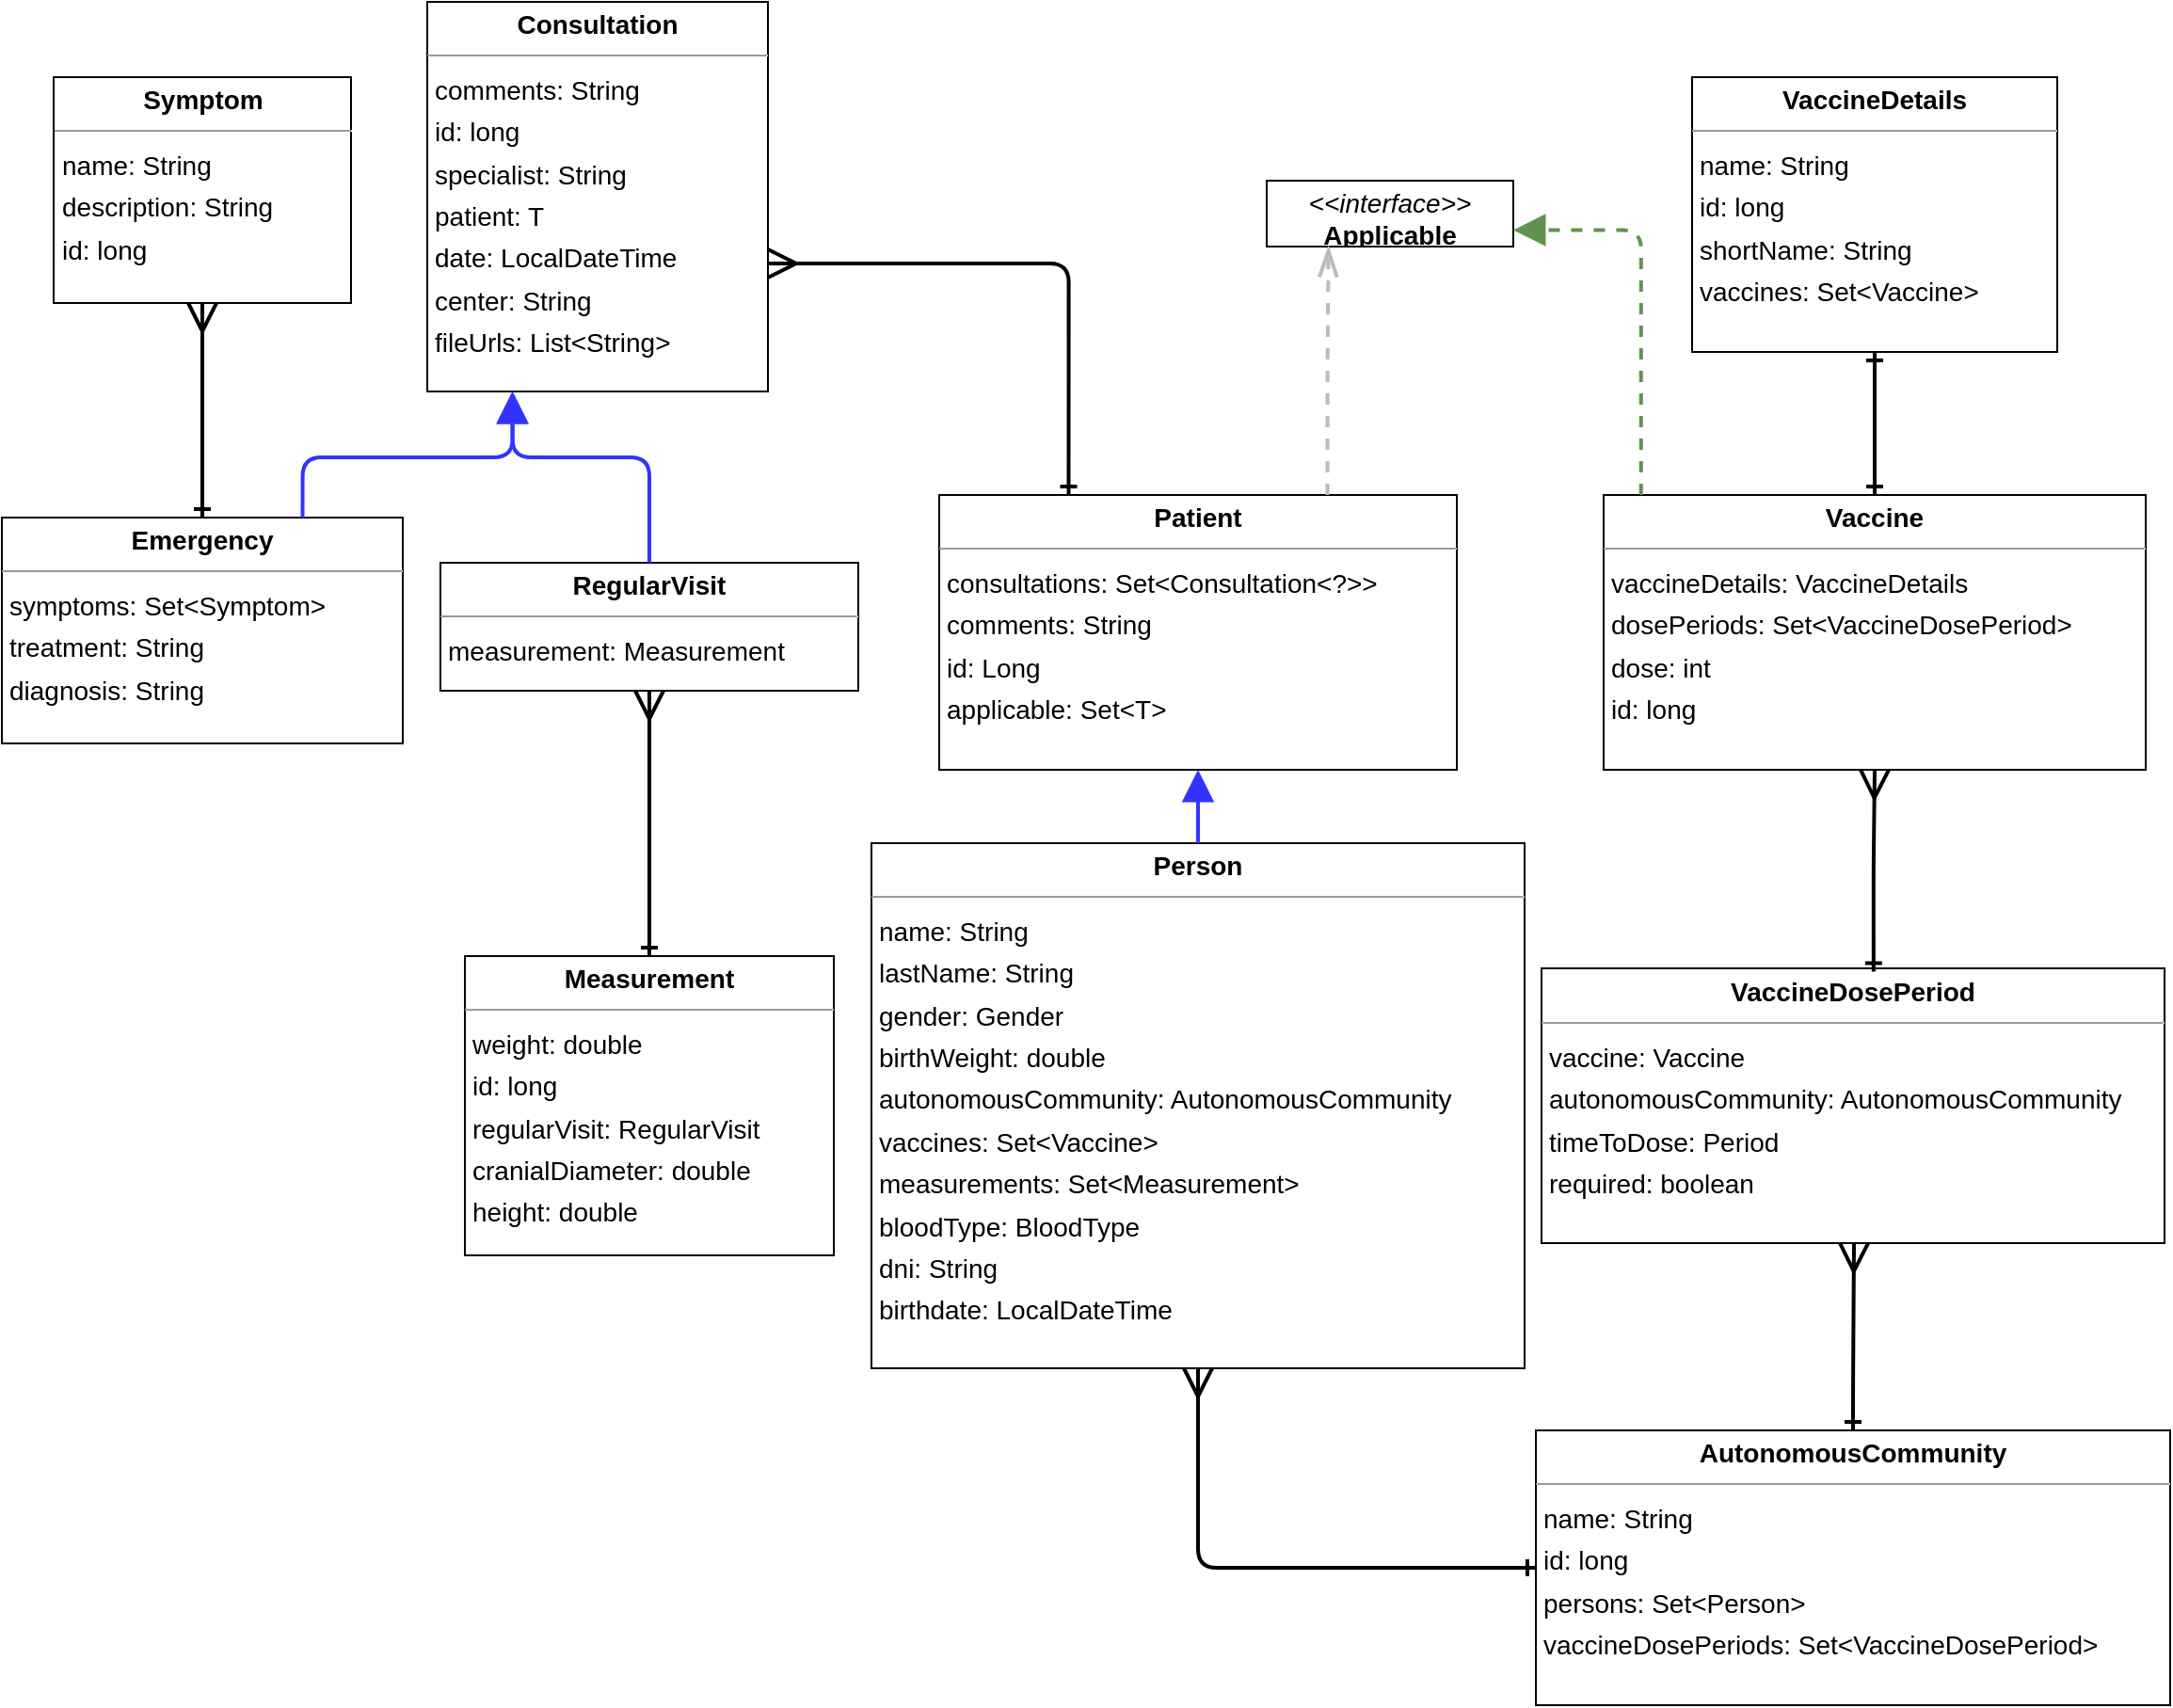 <mxfile version="21.2.1" type="github">
  <diagram id="kvfoFJaEzYPzuG3-Wgis" name="Page-1">
    <mxGraphModel dx="1946" dy="1332" grid="1" gridSize="10" guides="1" tooltips="1" connect="1" arrows="1" fold="1" page="0" pageScale="1" pageWidth="827" pageHeight="1169" background="none" math="0" shadow="0">
      <root>
        <mxCell id="0" />
        <mxCell id="1" parent="0" />
        <mxCell id="node6" value="&lt;p style=&quot;margin:0px;margin-top:4px;text-align:center;&quot;&gt;&lt;i&gt;&amp;lt;&amp;lt;interface&amp;gt;&amp;gt;&lt;/i&gt;&lt;br/&gt;&lt;b&gt;Applicable&lt;/b&gt;&lt;/p&gt;&lt;hr size=&quot;1&quot;/&gt;" style="verticalAlign=top;align=left;overflow=fill;fontSize=14;fontFamily=Helvetica;html=1;rounded=0;shadow=0;comic=0;labelBackgroundColor=none;strokeWidth=1;" parent="1" vertex="1">
          <mxGeometry x="554" y="76" width="131" height="35" as="geometry" />
        </mxCell>
        <mxCell id="node0" value="&lt;p style=&quot;margin:0px;margin-top:4px;text-align:center;&quot;&gt;&lt;b&gt;AutonomousCommunity&lt;/b&gt;&lt;/p&gt;&lt;hr size=&quot;1&quot;/&gt;&lt;p style=&quot;margin:0 0 0 4px;line-height:1.6;&quot;&gt; name: String&lt;br/&gt; id: long&lt;br/&gt; persons: Set&amp;lt;Person&amp;gt;&lt;br/&gt; vaccineDosePeriods: Set&amp;lt;VaccineDosePeriod&amp;gt;&lt;/p&gt;" style="verticalAlign=top;align=left;overflow=fill;fontSize=14;fontFamily=Helvetica;html=1;rounded=0;shadow=0;comic=0;labelBackgroundColor=none;strokeWidth=1;" parent="1" vertex="1">
          <mxGeometry x="697" y="740" width="337" height="146" as="geometry" />
        </mxCell>
        <mxCell id="node11" value="&lt;p style=&quot;margin:0px;margin-top:4px;text-align:center;&quot;&gt;&lt;b&gt;Consultation&lt;T&gt;&lt;/b&gt;&lt;/p&gt;&lt;hr size=&quot;1&quot;/&gt;&lt;p style=&quot;margin:0 0 0 4px;line-height:1.6;&quot;&gt; comments: String&lt;br/&gt; id: long&lt;br/&gt; specialist: String&lt;br/&gt; patient: T&lt;br/&gt; date: LocalDateTime&lt;br/&gt; center: String&lt;br/&gt; fileUrls: List&amp;lt;String&amp;gt;&lt;/p&gt;" style="verticalAlign=top;align=left;overflow=fill;fontSize=14;fontFamily=Helvetica;html=1;rounded=0;shadow=0;comic=0;labelBackgroundColor=none;strokeWidth=1;" parent="1" vertex="1">
          <mxGeometry x="108" y="-19" width="181" height="207" as="geometry" />
        </mxCell>
        <mxCell id="node3" value="&lt;p style=&quot;margin:0px;margin-top:4px;text-align:center;&quot;&gt;&lt;b&gt;Emergency&lt;/b&gt;&lt;/p&gt;&lt;hr size=&quot;1&quot;/&gt;&lt;p style=&quot;margin:0 0 0 4px;line-height:1.6;&quot;&gt; symptoms: Set&amp;lt;Symptom&amp;gt;&lt;br/&gt; treatment: String&lt;br/&gt; diagnosis: String&lt;/p&gt;" style="verticalAlign=top;align=left;overflow=fill;fontSize=14;fontFamily=Helvetica;html=1;rounded=0;shadow=0;comic=0;labelBackgroundColor=none;strokeWidth=1;" parent="1" vertex="1">
          <mxGeometry x="-118" y="255" width="213" height="120" as="geometry" />
        </mxCell>
        <mxCell id="node5" value="&lt;p style=&quot;margin:0px;margin-top:4px;text-align:center;&quot;&gt;&lt;b&gt;Measurement&lt;/b&gt;&lt;/p&gt;&lt;hr size=&quot;1&quot;/&gt;&lt;p style=&quot;margin:0 0 0 4px;line-height:1.6;&quot;&gt; weight: double&lt;br/&gt; id: long&lt;br/&gt; regularVisit: RegularVisit&lt;br/&gt; cranialDiameter: double&lt;br/&gt; height: double&lt;/p&gt;" style="verticalAlign=top;align=left;overflow=fill;fontSize=14;fontFamily=Helvetica;html=1;rounded=0;shadow=0;comic=0;labelBackgroundColor=none;strokeWidth=1;" parent="1" vertex="1">
          <mxGeometry x="128" y="488" width="196" height="159" as="geometry" />
        </mxCell>
        <mxCell id="node7" value="&lt;p style=&quot;margin:0px;margin-top:4px;text-align:center;&quot;&gt;&lt;b&gt;Patient&lt;T&gt;&lt;/b&gt;&lt;/p&gt;&lt;hr size=&quot;1&quot;/&gt;&lt;p style=&quot;margin:0 0 0 4px;line-height:1.6;&quot;&gt; consultations: Set&amp;lt;Consultation&amp;lt;?&amp;gt;&amp;gt;&lt;br/&gt; comments: String&lt;br/&gt; id: Long&lt;br/&gt; applicable: Set&amp;lt;T&amp;gt;&lt;/p&gt;" style="verticalAlign=top;align=left;overflow=fill;fontSize=14;fontFamily=Helvetica;html=1;rounded=0;shadow=0;comic=0;labelBackgroundColor=none;strokeWidth=1;" parent="1" vertex="1">
          <mxGeometry x="380" y="243" width="275" height="146" as="geometry" />
        </mxCell>
        <mxCell id="node9" value="&lt;p style=&quot;margin:0px;margin-top:4px;text-align:center;&quot;&gt;&lt;b&gt;Person&lt;/b&gt;&lt;/p&gt;&lt;hr size=&quot;1&quot;/&gt;&lt;p style=&quot;margin:0 0 0 4px;line-height:1.6;&quot;&gt; name: String&lt;br/&gt; lastName: String&lt;br/&gt; gender: Gender&lt;br/&gt; birthWeight: double&lt;br/&gt; autonomousCommunity: AutonomousCommunity&lt;br/&gt; vaccines: Set&amp;lt;Vaccine&amp;gt;&lt;br/&gt; measurements: Set&amp;lt;Measurement&amp;gt;&lt;br/&gt; bloodType: BloodType&lt;br/&gt; dni: String&lt;br/&gt; birthdate: LocalDateTime&lt;/p&gt;" style="verticalAlign=top;align=left;overflow=fill;fontSize=14;fontFamily=Helvetica;html=1;rounded=0;shadow=0;comic=0;labelBackgroundColor=none;strokeWidth=1;" parent="1" vertex="1">
          <mxGeometry x="344" y="428" width="347" height="279" as="geometry" />
        </mxCell>
        <mxCell id="node1" value="&lt;p style=&quot;margin:0px;margin-top:4px;text-align:center;&quot;&gt;&lt;b&gt;RegularVisit&lt;/b&gt;&lt;/p&gt;&lt;hr size=&quot;1&quot;/&gt;&lt;p style=&quot;margin:0 0 0 4px;line-height:1.6;&quot;&gt; measurement: Measurement&lt;/p&gt;" style="verticalAlign=top;align=left;overflow=fill;fontSize=14;fontFamily=Helvetica;html=1;rounded=0;shadow=0;comic=0;labelBackgroundColor=none;strokeWidth=1;" parent="1" vertex="1">
          <mxGeometry x="115" y="279" width="222" height="68" as="geometry" />
        </mxCell>
        <mxCell id="node10" value="&lt;p style=&quot;margin:0px;margin-top:4px;text-align:center;&quot;&gt;&lt;b&gt;Symptom&lt;/b&gt;&lt;/p&gt;&lt;hr size=&quot;1&quot;/&gt;&lt;p style=&quot;margin:0 0 0 4px;line-height:1.6;&quot;&gt; name: String&lt;br/&gt; description: String&lt;br/&gt; id: long&lt;/p&gt;" style="verticalAlign=top;align=left;overflow=fill;fontSize=14;fontFamily=Helvetica;html=1;rounded=0;shadow=0;comic=0;labelBackgroundColor=none;strokeWidth=1;" parent="1" vertex="1">
          <mxGeometry x="-90.5" y="21" width="158" height="120" as="geometry" />
        </mxCell>
        <mxCell id="node2" value="&lt;p style=&quot;margin:0px;margin-top:4px;text-align:center;&quot;&gt;&lt;b&gt;Vaccine&lt;/b&gt;&lt;/p&gt;&lt;hr size=&quot;1&quot;/&gt;&lt;p style=&quot;margin:0 0 0 4px;line-height:1.6;&quot;&gt; vaccineDetails: VaccineDetails&lt;br/&gt; dosePeriods: Set&amp;lt;VaccineDosePeriod&amp;gt;&lt;br/&gt; dose: int&lt;br/&gt; id: long&lt;/p&gt;" style="verticalAlign=top;align=left;overflow=fill;fontSize=14;fontFamily=Helvetica;html=1;rounded=0;shadow=0;comic=0;labelBackgroundColor=none;strokeWidth=1;" parent="1" vertex="1">
          <mxGeometry x="733" y="243" width="288" height="146" as="geometry" />
        </mxCell>
        <mxCell id="node8" value="&lt;p style=&quot;margin:0px;margin-top:4px;text-align:center;&quot;&gt;&lt;b&gt;VaccineDetails&lt;/b&gt;&lt;/p&gt;&lt;hr size=&quot;1&quot;/&gt;&lt;p style=&quot;margin:0 0 0 4px;line-height:1.6;&quot;&gt; name: String&lt;br/&gt; id: long&lt;br/&gt; shortName: String&lt;br/&gt; vaccines: Set&amp;lt;Vaccine&amp;gt;&lt;/p&gt;" style="verticalAlign=top;align=left;overflow=fill;fontSize=14;fontFamily=Helvetica;html=1;rounded=0;shadow=0;comic=0;labelBackgroundColor=none;strokeWidth=1;" parent="1" vertex="1">
          <mxGeometry x="780" y="21" width="194" height="146" as="geometry" />
        </mxCell>
        <mxCell id="node4" value="&lt;p style=&quot;margin:0px;margin-top:4px;text-align:center;&quot;&gt;&lt;b&gt;VaccineDosePeriod&lt;/b&gt;&lt;/p&gt;&lt;hr size=&quot;1&quot;&gt;&lt;p style=&quot;margin:0 0 0 4px;line-height:1.6;&quot;&gt; vaccine: Vaccine&lt;br&gt;&lt;/p&gt;&lt;p style=&quot;margin:0 0 0 4px;line-height:1.6;&quot;&gt;autonomousCommunity: AutonomousCommunity&lt;br&gt; timeToDose: Period&lt;br&gt; required: boolean&lt;/p&gt;" style="verticalAlign=top;align=left;overflow=fill;fontSize=14;fontFamily=Helvetica;html=1;rounded=0;shadow=0;comic=0;labelBackgroundColor=none;strokeWidth=1;" parent="1" vertex="1">
          <mxGeometry x="700" y="494.5" width="331" height="146" as="geometry" />
        </mxCell>
        <mxCell id="edge9" value="" style="html=1;rounded=1;edgeStyle=orthogonalEdgeStyle;dashed=0;startArrow=ERone;endArrow=ERmany;endSize=12;strokeColor=#000000;entryX=0.500;entryY=1.000;entryDx=0;entryDy=0;strokeWidth=2;endFill=0;startFill=0;" parent="1" source="node0" target="node9" edge="1">
          <mxGeometry width="50" height="50" relative="1" as="geometry">
            <Array as="points">
              <mxPoint x="518" y="813" />
            </Array>
          </mxGeometry>
        </mxCell>
        <mxCell id="label59" value="" style="edgeLabel;resizable=0;html=1;align=left;verticalAlign=top;strokeColor=default;" parent="edge9" vertex="1" connectable="0">
          <mxGeometry x="518" y="712" as="geometry" />
        </mxCell>
        <mxCell id="edge6" value="" style="html=1;rounded=1;edgeStyle=orthogonalEdgeStyle;dashed=0;startArrow=ERone;endArrow=ERmany;endSize=12;strokeColor=#000000;strokeWidth=2;endFill=0;startFill=0;" parent="1" source="node0" target="node4" edge="1">
          <mxGeometry width="50" height="50" relative="1" as="geometry">
            <Array as="points">
              <mxPoint x="866" y="720" />
              <mxPoint x="866" y="720" />
            </Array>
            <mxPoint x="940" y="710" as="sourcePoint" />
            <mxPoint x="900" y="700" as="targetPoint" />
          </mxGeometry>
        </mxCell>
        <mxCell id="label41" value="" style="edgeLabel;resizable=0;html=1;align=left;verticalAlign=top;strokeColor=default;" parent="edge6" vertex="1" connectable="0">
          <mxGeometry x="877" y="640" as="geometry" />
        </mxCell>
        <mxCell id="edge2" value="" style="html=1;rounded=1;edgeStyle=orthogonalEdgeStyle;dashed=0;startArrow=none;endArrow=block;endSize=12;strokeColor=#3333FF;exitX=0.750;exitY=0.000;exitDx=0;exitDy=0;entryX=0.250;entryY=1.000;entryDx=0;entryDy=0;strokeWidth=2;" parent="1" source="node3" target="node11" edge="1">
          <mxGeometry width="50" height="50" relative="1" as="geometry">
            <Array as="points">
              <mxPoint x="42" y="223" />
              <mxPoint x="153" y="223" />
            </Array>
          </mxGeometry>
        </mxCell>
        <mxCell id="edge11" value="" style="html=1;rounded=1;edgeStyle=orthogonalEdgeStyle;dashed=0;startArrow=ERone;endArrow=ERmany;endSize=12;strokeColor=#000000;strokeWidth=2;endFill=0;startFill=0;" parent="1" source="node3" target="node10" edge="1">
          <mxGeometry width="50" height="50" relative="1" as="geometry">
            <Array as="points" />
            <mxPoint x="-11" y="255" as="sourcePoint" />
          </mxGeometry>
        </mxCell>
        <mxCell id="label71" value="" style="edgeLabel;resizable=0;html=1;align=left;verticalAlign=top;strokeColor=default;" parent="edge11" vertex="1" connectable="0">
          <mxGeometry x="-16" y="155" as="geometry" />
        </mxCell>
        <mxCell id="edge7" value="" style="html=1;rounded=1;edgeStyle=orthogonalEdgeStyle;dashed=0;startArrow=ERone;endArrow=ERmany;endSize=12;strokeColor=#000000;exitX=0.500;exitY=0.000;exitDx=0;exitDy=0;entryX=0.500;entryY=1.001;entryDx=0;entryDy=0;strokeWidth=2;endFill=0;startFill=0;" parent="1" source="node5" target="node1" edge="1">
          <mxGeometry width="50" height="50" relative="1" as="geometry">
            <Array as="points" />
          </mxGeometry>
        </mxCell>
        <mxCell id="label47" value="" style="edgeLabel;resizable=0;html=1;align=left;verticalAlign=top;strokeColor=default;" parent="edge7" vertex="1" connectable="0">
          <mxGeometry x="226" y="351" as="geometry" />
        </mxCell>
        <mxCell id="edge3" value="" style="html=1;rounded=1;edgeStyle=orthogonalEdgeStyle;dashed=1;startArrow=none;endArrow=openThin;endSize=12;strokeColor=#bbbbbb;exitX=0.750;exitY=0.000;exitDx=0;exitDy=0;entryX=0.250;entryY=1.001;entryDx=0;entryDy=0;strokeWidth=2;" parent="1" source="node7" target="node6" edge="1">
          <mxGeometry width="50" height="50" relative="1" as="geometry">
            <Array as="points" />
          </mxGeometry>
        </mxCell>
        <mxCell id="edge8" value="" style="html=1;rounded=1;edgeStyle=orthogonalEdgeStyle;dashed=0;startArrow=ERone;endArrow=ERmany;endSize=12;strokeColor=#000000;exitX=0.250;exitY=0.000;exitDx=0;exitDy=0;strokeWidth=2;endFill=0;startFill=0;" parent="1" source="node7" target="node11" edge="1">
          <mxGeometry width="50" height="50" relative="1" as="geometry">
            <Array as="points">
              <mxPoint x="449" y="120" />
            </Array>
          </mxGeometry>
        </mxCell>
        <mxCell id="label53" value="" style="edgeLabel;resizable=0;html=1;align=left;verticalAlign=top;strokeColor=default;" parent="edge8" vertex="1" connectable="0">
          <mxGeometry x="310" y="198" as="geometry" />
        </mxCell>
        <mxCell id="edge4" value="" style="html=1;rounded=1;edgeStyle=orthogonalEdgeStyle;dashed=0;startArrow=none;endArrow=block;endSize=12;strokeColor=#3333FF;exitX=0.500;exitY=0.000;exitDx=0;exitDy=0;entryX=0.500;entryY=1.000;entryDx=0;entryDy=0;strokeWidth=2;" parent="1" source="node9" target="node7" edge="1">
          <mxGeometry width="50" height="50" relative="1" as="geometry">
            <Array as="points" />
          </mxGeometry>
        </mxCell>
        <mxCell id="edge1" value="" style="html=1;rounded=1;edgeStyle=orthogonalEdgeStyle;dashed=0;startArrow=none;endArrow=block;endSize=12;strokeColor=#3333FF;exitX=0.500;exitY=0.000;exitDx=0;exitDy=0;entryX=0.250;entryY=1.000;entryDx=0;entryDy=0;strokeWidth=2;" parent="1" source="node1" target="node11" edge="1">
          <mxGeometry width="50" height="50" relative="1" as="geometry">
            <Array as="points">
              <mxPoint x="226" y="223" />
              <mxPoint x="153" y="223" />
            </Array>
          </mxGeometry>
        </mxCell>
        <mxCell id="edge0" value="" style="html=1;rounded=1;edgeStyle=orthogonalEdgeStyle;dashed=1;startArrow=none;endArrow=block;endSize=12;strokeColor=#609350;exitX=0.069;exitY=0.000;exitDx=0;exitDy=0;entryX=1.000;entryY=0.750;entryDx=0;entryDy=0;strokeWidth=2;" parent="1" source="node2" target="node6" edge="1">
          <mxGeometry width="50" height="50" relative="1" as="geometry">
            <Array as="points">
              <mxPoint x="753" y="102" />
            </Array>
          </mxGeometry>
        </mxCell>
        <mxCell id="edge10" value="" style="html=1;rounded=1;edgeStyle=orthogonalEdgeStyle;dashed=0;startArrow=ERone;endArrow=ERone;strokeColor=#000000;exitX=0.5;exitY=0;exitDx=0;exitDy=0;entryX=0.500;entryY=1.000;entryDx=0;entryDy=0;strokeWidth=2;endFill=0;startFill=0;" parent="1" source="node2" target="node8" edge="1">
          <mxGeometry width="50" height="50" relative="1" as="geometry">
            <Array as="points">
              <mxPoint x="877" y="200" />
              <mxPoint x="877" y="200" />
            </Array>
          </mxGeometry>
        </mxCell>
        <mxCell id="label65" value="" style="edgeLabel;resizable=0;html=1;align=left;verticalAlign=top;strokeColor=default;" parent="edge10" vertex="1" connectable="0">
          <mxGeometry x="882" y="162" as="geometry" />
        </mxCell>
        <mxCell id="edge5" value="" style="html=1;rounded=1;edgeStyle=orthogonalEdgeStyle;dashed=0;startArrow=ERone;endArrow=ERmany;endSize=12;strokeColor=#000000;exitX=0.533;exitY=0.012;exitDx=0;exitDy=0;entryX=0.500;entryY=1.000;entryDx=0;entryDy=0;strokeWidth=2;endFill=0;startFill=0;exitPerimeter=0;" parent="1" source="node4" target="node2" edge="1">
          <mxGeometry width="50" height="50" relative="1" as="geometry">
            <Array as="points" />
          </mxGeometry>
        </mxCell>
        <mxCell id="label35" value="" style="edgeLabel;resizable=0;html=1;align=left;verticalAlign=top;strokeColor=default;" parent="edge5" vertex="1" connectable="0">
          <mxGeometry x="877" y="389" as="geometry" />
        </mxCell>
      </root>
    </mxGraphModel>
  </diagram>
</mxfile>
